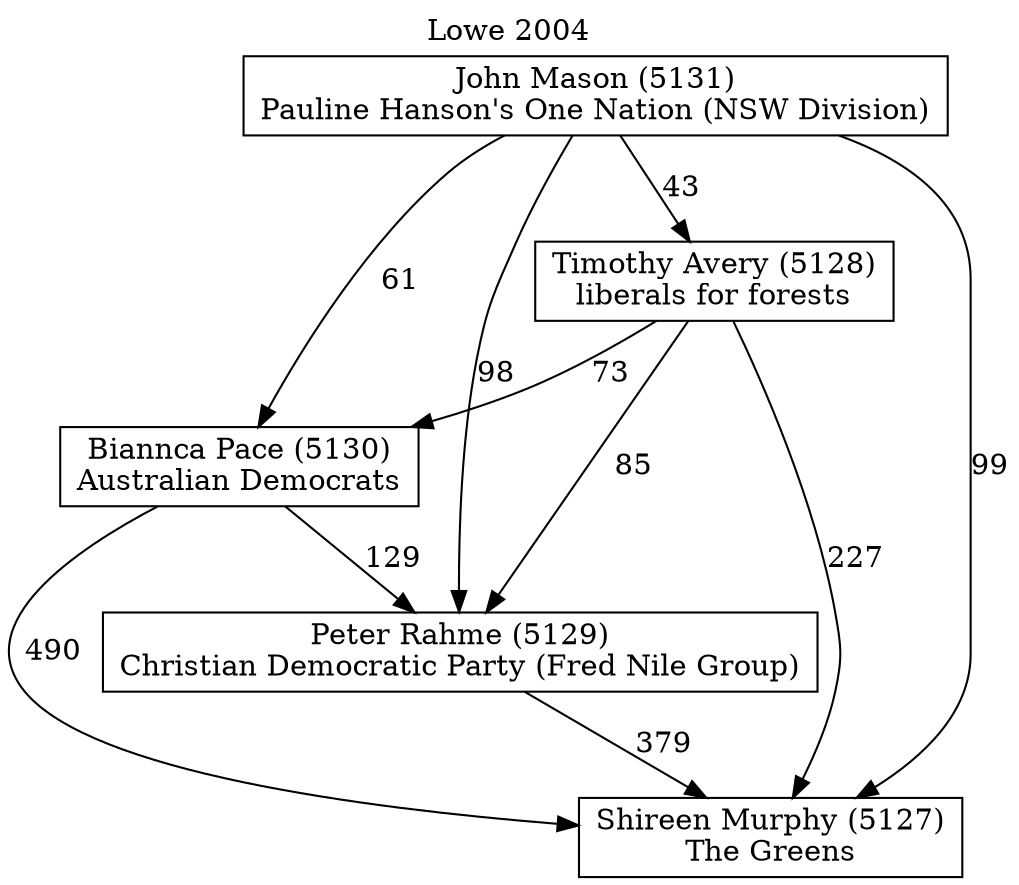 // House preference flow
digraph "Shireen Murphy (5127)_Lowe_2004" {
	graph [label="Lowe 2004" labelloc=t mclimit=10]
	node [shape=box]
	"Biannca Pace (5130)" [label="Biannca Pace (5130)
Australian Democrats"]
	"John Mason (5131)" [label="John Mason (5131)
Pauline Hanson's One Nation (NSW Division)"]
	"Peter Rahme (5129)" [label="Peter Rahme (5129)
Christian Democratic Party (Fred Nile Group)"]
	"Shireen Murphy (5127)" [label="Shireen Murphy (5127)
The Greens"]
	"Timothy Avery (5128)" [label="Timothy Avery (5128)
liberals for forests"]
	"Biannca Pace (5130)" -> "Peter Rahme (5129)" [label=129]
	"Biannca Pace (5130)" -> "Shireen Murphy (5127)" [label=490]
	"John Mason (5131)" -> "Biannca Pace (5130)" [label=61]
	"John Mason (5131)" -> "Peter Rahme (5129)" [label=98]
	"John Mason (5131)" -> "Shireen Murphy (5127)" [label=99]
	"John Mason (5131)" -> "Timothy Avery (5128)" [label=43]
	"Peter Rahme (5129)" -> "Shireen Murphy (5127)" [label=379]
	"Timothy Avery (5128)" -> "Biannca Pace (5130)" [label=73]
	"Timothy Avery (5128)" -> "Peter Rahme (5129)" [label=85]
	"Timothy Avery (5128)" -> "Shireen Murphy (5127)" [label=227]
}
